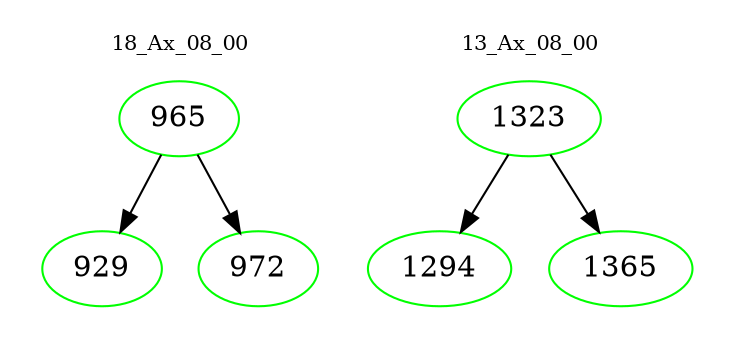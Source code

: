 digraph{
subgraph cluster_0 {
color = white
label = "18_Ax_08_00";
fontsize=10;
T0_965 [label="965", color="green"]
T0_965 -> T0_929 [color="black"]
T0_929 [label="929", color="green"]
T0_965 -> T0_972 [color="black"]
T0_972 [label="972", color="green"]
}
subgraph cluster_1 {
color = white
label = "13_Ax_08_00";
fontsize=10;
T1_1323 [label="1323", color="green"]
T1_1323 -> T1_1294 [color="black"]
T1_1294 [label="1294", color="green"]
T1_1323 -> T1_1365 [color="black"]
T1_1365 [label="1365", color="green"]
}
}
